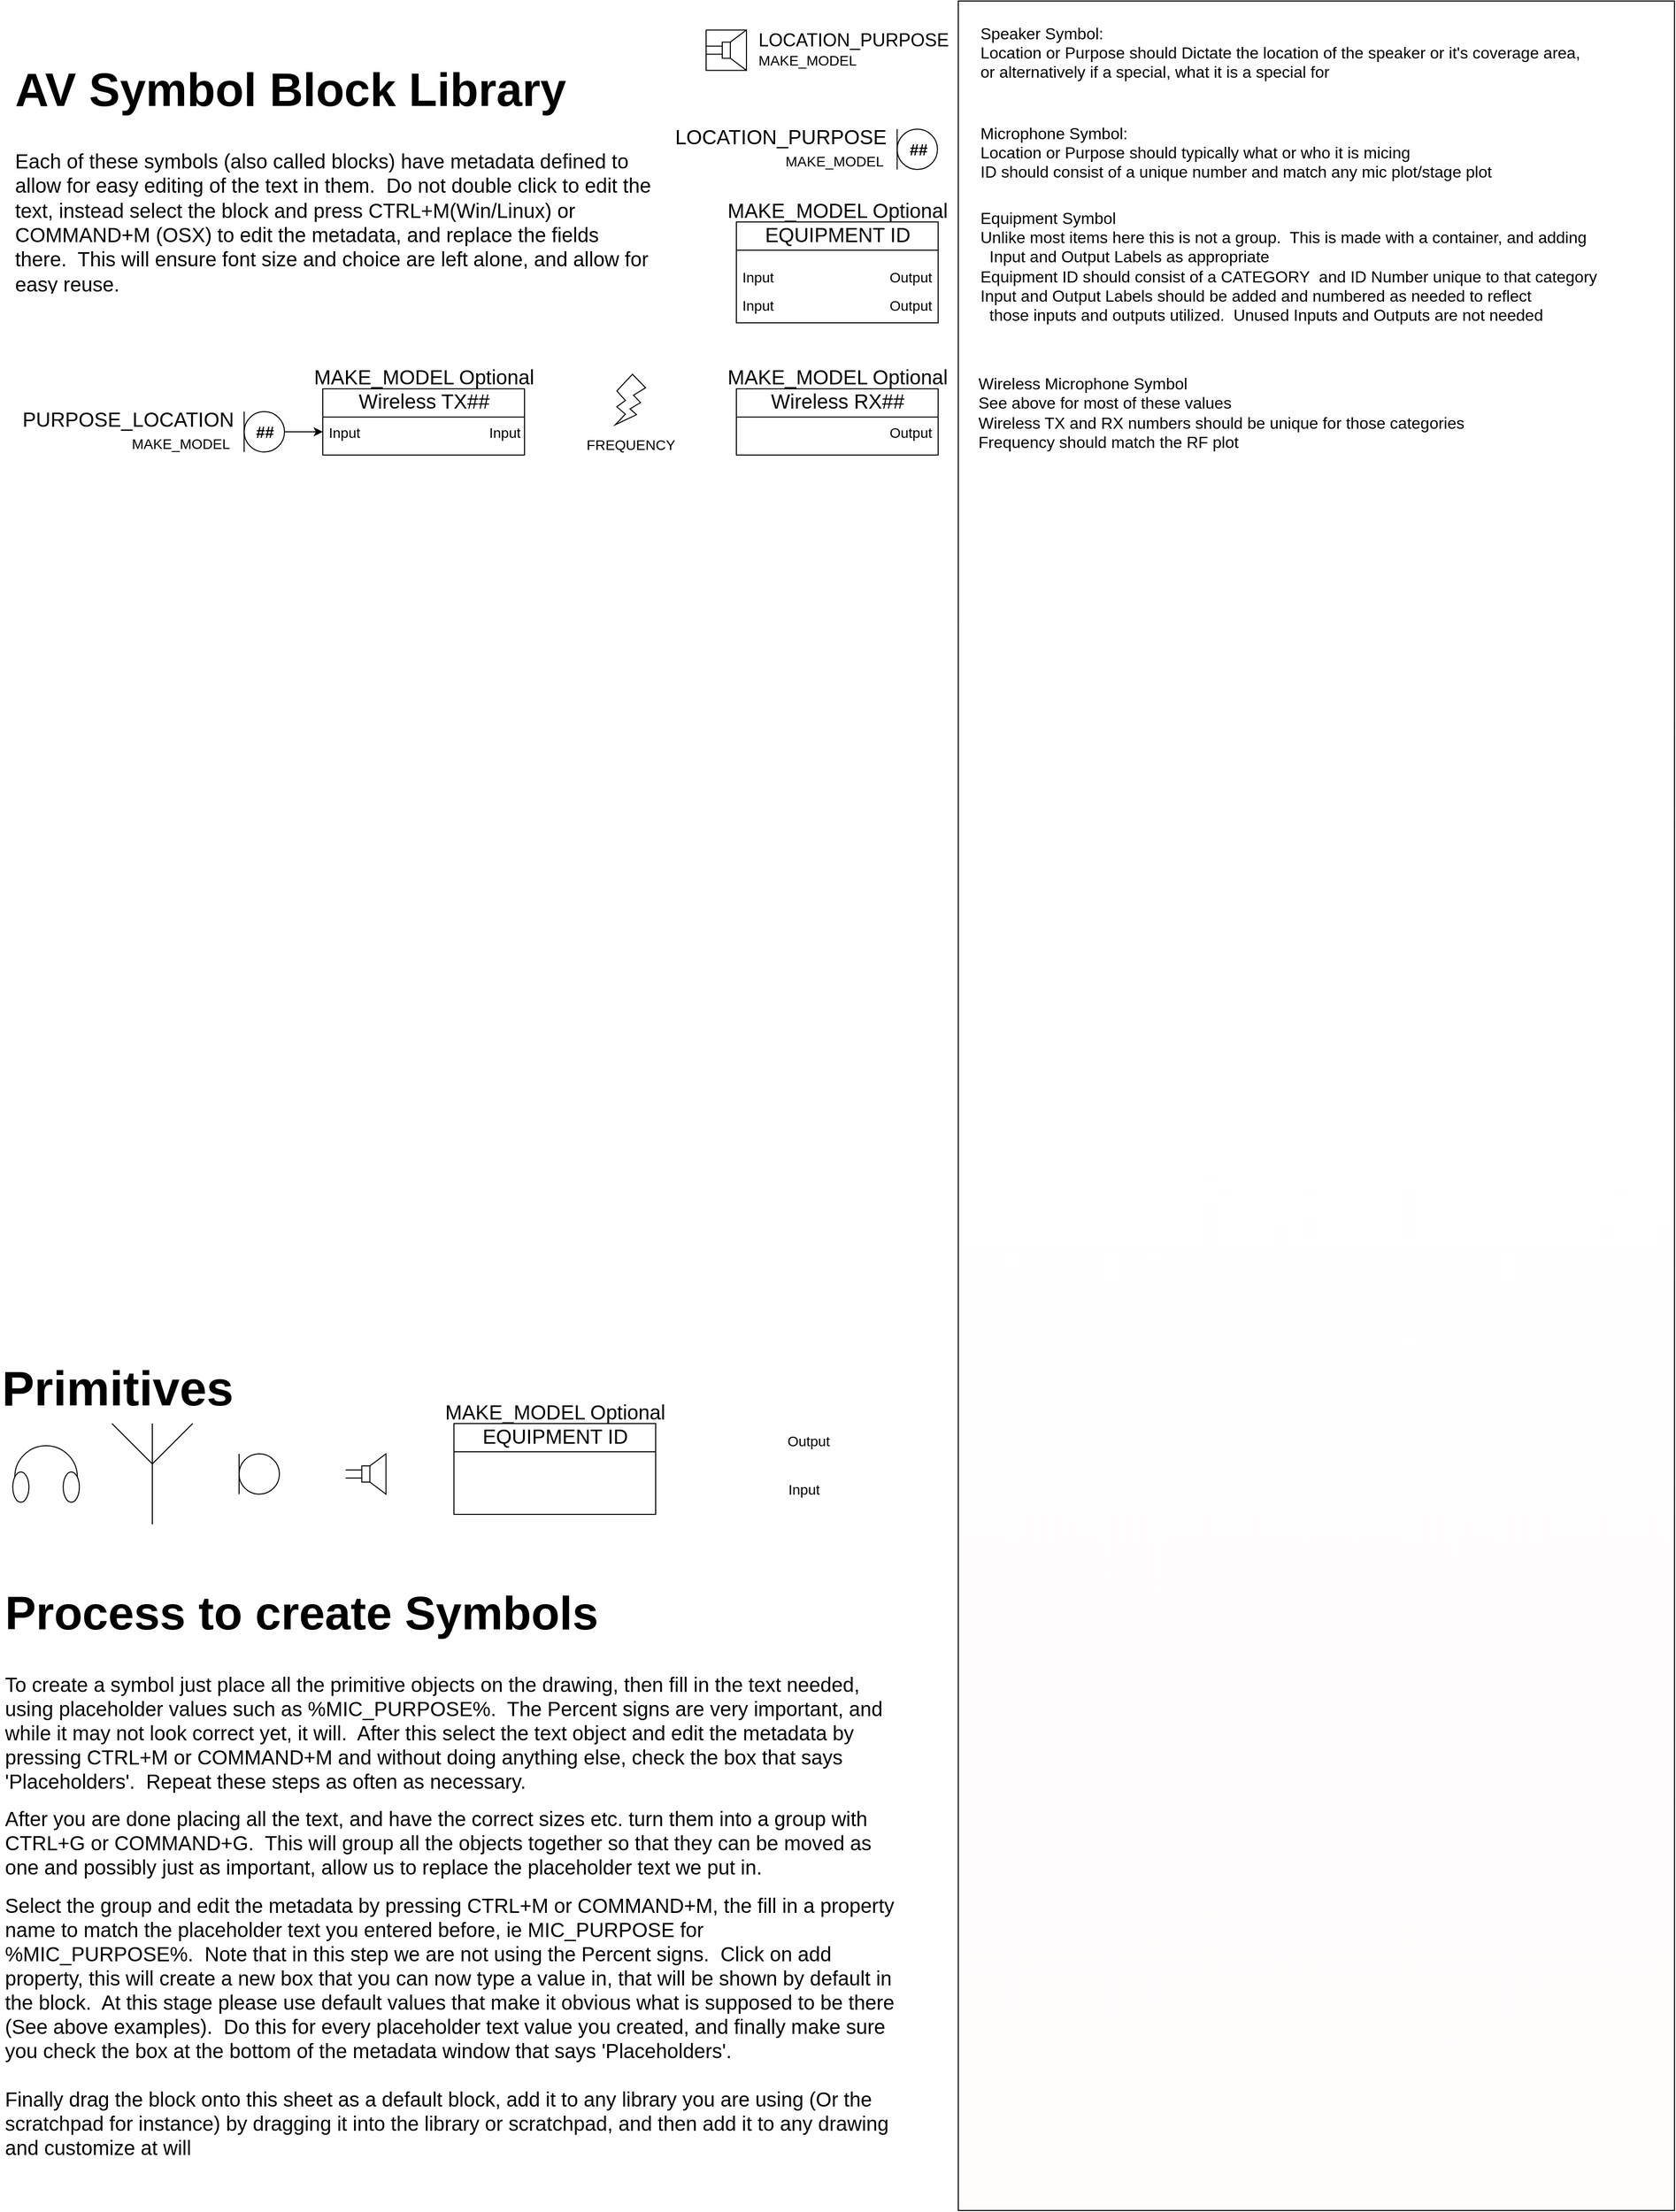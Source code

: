 <mxfile version="12.6.5" type="device"><diagram id="DR9nG1yl6HBekuzXLV7O" name="Signal Flow Templates"><mxGraphModel dx="527" dy="533" grid="1" gridSize="10" guides="1" tooltips="1" connect="1" arrows="1" fold="1" page="1" pageScale="2" pageWidth="850" pageHeight="1100" math="0" shadow="0"><root><mxCell id="0"/><mxCell id="1" parent="0"/><mxCell id="j6Mlrho-t1RWU3mD4uPd-148" value="" style="rounded=0;whiteSpace=wrap;html=1;shadow=0;glass=0;comic=0;startSize=28;strokeColor=#000000;fillColor=#ffffff;gradientColor=#FFFCFC;fontSize=16;align=left;" parent="1" vertex="1"><mxGeometry x="980" width="710" height="2190" as="geometry"/></mxCell><object label="" placeholders="1" MIC_ID="##" MIC_PURPOSE="LOCATION_PURPOSE" MIC_MODEL="MAKE_MODEL" id="j6Mlrho-t1RWU3mD4uPd-26"><mxCell style="group;portConstraint=none;editable=0;movable=1;resizable=1;rotatable=1;deletable=1;connectable=1;" parent="1" vertex="1" connectable="0"><mxGeometry x="690" y="120" width="269.371" height="48.685" as="geometry"/></mxCell></object><mxCell id="j6Mlrho-t1RWU3mD4uPd-27" value="" style="verticalLabelPosition=bottom;shadow=0;dashed=0;align=center;fillColor=#ffffff;html=1;verticalAlign=top;strokeWidth=1;shape=mxgraph.electrical.radio.microphone_1;portConstraint=east;movable=1;resizable=1;rotatable=1;deletable=1;editable=0;connectable=1;part=1;" parent="j6Mlrho-t1RWU3mD4uPd-26" vertex="1"><mxGeometry x="229.37" y="7" width="40" height="40" as="geometry"/></mxCell><object label="%MIC_ID%" placeholders="1" id="j6Mlrho-t1RWU3mD4uPd-28"><mxCell style="text;html=1;align=center;verticalAlign=middle;resizable=1;points=[];autosize=1;fontSize=16;fontStyle=3;movable=1;rotatable=1;deletable=1;editable=0;connectable=0;part=1;" parent="j6Mlrho-t1RWU3mD4uPd-26" vertex="1"><mxGeometry x="230.001" y="17" width="39.37" height="20" as="geometry"/></mxCell></object><object label="%MIC_MODEL%" placeholders="1" id="j6Mlrho-t1RWU3mD4uPd-29"><mxCell style="text;html=1;align=right;verticalAlign=middle;resizable=1;points=[];autosize=1;fontSize=14;movable=1;rotatable=1;deletable=1;editable=0;connectable=0;part=1" parent="j6Mlrho-t1RWU3mD4uPd-26" vertex="1"><mxGeometry x="19.685" y="28.685" width="196.85" height="20" as="geometry"/></mxCell></object><object label="&lt;font style=&quot;font-size: 20px&quot;&gt;%MIC_PURPOSE%&lt;/font&gt;" placeholders="1" id="j6Mlrho-t1RWU3mD4uPd-30"><mxCell style="text;html=1;align=right;verticalAlign=middle;resizable=1;points=[];autosize=1;fontSize=18;movable=1;rotatable=1;deletable=1;editable=0;connectable=0;part=1;" parent="j6Mlrho-t1RWU3mD4uPd-26" vertex="1"><mxGeometry width="220" height="30" as="geometry"/></mxCell></object><object label="%EQUIP_MODEL%&lt;br&gt;%EQUIP_ID%" placeholders="1" EQUIP_ID="EQUIPMENT ID" EQUIP_MODEL="MAKE_MODEL Optional" id="j6Mlrho-t1RWU3mD4uPd-98"><mxCell style="swimlane;fontSize=20;align=center;startSize=28;fontStyle=0;verticalAlign=bottom;spacingBottom=0;spacing=3;html=1;backgroundOutline=0;swimlaneFillColor=none;fillColor=none;strokeColor=#000000;perimeterSpacing=0;rounded=0;shadow=0;comic=0;glass=0;editable=0;" parent="1" vertex="1"><mxGeometry x="760" y="219" width="200" height="100" as="geometry"/></mxCell></object><mxCell id="j6Mlrho-t1RWU3mD4uPd-99" value="Output&#10;" style="text;strokeColor=none;fillColor=none;spacingLeft=4;spacingRight=4;overflow=hidden;rotatable=0;points=[[0,0.5],[1,0.5]];portConstraint=east;fontSize=14;align=right;rounded=0;shadow=0;glass=0;comic=0;startSize=28;html=1;" parent="j6Mlrho-t1RWU3mD4uPd-98" vertex="1"><mxGeometry x="121.26" y="40" width="78.74" height="27.559" as="geometry"/></mxCell><mxCell id="j6Mlrho-t1RWU3mD4uPd-100" value="Output&#10;" style="text;strokeColor=none;fillColor=none;spacingLeft=4;spacingRight=4;overflow=hidden;rotatable=0;points=[[0,0.5],[1,0.5]];portConstraint=east;fontSize=14;align=right;rounded=0;shadow=0;glass=0;comic=0;startSize=28;html=1;" parent="j6Mlrho-t1RWU3mD4uPd-98" vertex="1"><mxGeometry x="121.26" y="67.56" width="78.74" height="27.559" as="geometry"/></mxCell><mxCell id="j6Mlrho-t1RWU3mD4uPd-101" value="Input" style="text;strokeColor=none;fillColor=none;spacingLeft=4;spacingRight=4;overflow=hidden;rotatable=0;points=[[0,0.5],[1,0.5]];portConstraint=west;fontSize=14;align=left;rounded=0;shadow=0;glass=0;comic=0;startSize=28;html=1;" parent="j6Mlrho-t1RWU3mD4uPd-98" vertex="1"><mxGeometry y="40" width="78.74" height="27.559" as="geometry"/></mxCell><mxCell id="j6Mlrho-t1RWU3mD4uPd-102" value="Input" style="text;strokeColor=none;fillColor=none;spacingLeft=4;spacingRight=4;overflow=hidden;rotatable=0;points=[[0,0.5],[1,0.5]];portConstraint=west;fontSize=14;align=left;rounded=0;shadow=0;glass=0;comic=0;startSize=28;html=1;" parent="j6Mlrho-t1RWU3mD4uPd-98" vertex="1"><mxGeometry y="67.56" width="78.74" height="27.559" as="geometry"/></mxCell><object label="" placeholders="1" SPK_PURPOSE="LOCATION_PURPOSE" SPK_MODEL="MAKE_MODEL" id="j6Mlrho-t1RWU3mD4uPd-121"><mxCell style="group;editable=0;" parent="1" vertex="1" connectable="0"><mxGeometry x="730" y="28.69" width="230" height="40" as="geometry"/></mxCell></object><mxCell id="j6Mlrho-t1RWU3mD4uPd-113" value="" style="pointerEvents=1;verticalLabelPosition=bottom;shadow=0;dashed=0;align=center;fillColor=#ffffff;html=1;verticalAlign=top;strokeWidth=1;shape=stencil(tVbLUsMgFP0atk4KpnsHdeXeNU2oYUIgA7S1fy8FtINaaAuZyea+zj1cyAGAsB7ITAFsiJ5pZwB6BhDuiWJkw60b2sjgnW3jTUEm6j1vctfbKjJS5UPaKDnSA+tNqGFioIoZHz14H2xPJnoBzZN1nj+EOymE5cCk0P/E/+TaboQJE1F6X/les207UWOJOXeg/hlZx2A9PDr79e6e8I6e60xPhG00PRCEN6QbP5TciT7LfSanPUkmxQWT3NMzfb9pP/zDWciNLEbkTFxGLAdcxYDBLEJsFkZEFRDbcsSOS01vLYrPx691VdjNCogpijUOXAXE6qMvX1b1H7O+djTLAt6C53Q6Ka4uI6nUCG+lolcK+ZZx7u/Za66sQtlfQFML9Co/6++8/IAc1oWxu5h/Fzn3Fw==);rounded=0;glass=0;comic=0;startSize=28;fontSize=8;part=1;" parent="j6Mlrho-t1RWU3mD4uPd-121" vertex="1"><mxGeometry width="40" height="40" as="geometry"/></mxCell><object label="&lt;span style=&quot;font-size: 18px&quot;&gt;%SPK_PURPOSE%&lt;/span&gt;" placeholders="1" id="j6Mlrho-t1RWU3mD4uPd-118"><mxCell style="text;html=1;align=left;verticalAlign=middle;resizable=0;points=[];autosize=1;fontSize=8;connectable=0;part=1;" parent="j6Mlrho-t1RWU3mD4uPd-121" vertex="1"><mxGeometry x="50" y="3.553e-15" width="180" height="20" as="geometry"/></mxCell></object><object label="%SPK_MODEL%" placeholders="1" id="j6Mlrho-t1RWU3mD4uPd-120"><mxCell style="text;html=1;align=left;verticalAlign=middle;resizable=0;points=[];autosize=1;fontSize=14;connectable=0;part=1;" parent="j6Mlrho-t1RWU3mD4uPd-121" vertex="1"><mxGeometry x="50" y="19.99" width="130" height="20" as="geometry"/></mxCell></object><object label="" placeholders="1" MIC_PURPOSE="PURPOSE_LOCATION" MIC_MODEL="MAKE_MODEL" TX_MODEL="MAKE_MODEL Optional" TX_ID="Wireless TX##" RF_FREQ="FREQUENCY" RX_ID="Wireless RX##" RX_MODEL="MAKE_MODEL Optional" MIC_ID="##" id="j6Mlrho-t1RWU3mD4uPd-138"><mxCell style="group;editable=0;" parent="1" vertex="1" connectable="0"><mxGeometry x="42.67" y="370" width="917.33" height="80" as="geometry"/></mxCell></object><mxCell id="j6Mlrho-t1RWU3mD4uPd-123" value="" style="verticalLabelPosition=bottom;verticalAlign=top;html=1;shape=mxgraph.basic.flash;rounded=0;shadow=0;glass=0;comic=0;startSize=28;strokeColor=#000000;fillColor=none;gradientColor=none;fontSize=14;align=left;" parent="j6Mlrho-t1RWU3mD4uPd-138" vertex="1"><mxGeometry x="597.33" width="30" height="50" as="geometry"/></mxCell><object label="%TX_MODEL%&lt;br&gt;%TX_ID%" placeholders="1" id="j6Mlrho-t1RWU3mD4uPd-129"><mxCell style="swimlane;fontSize=20;align=center;startSize=28;fontStyle=0;verticalAlign=bottom;spacingBottom=0;spacing=3;html=1;" parent="j6Mlrho-t1RWU3mD4uPd-138" vertex="1"><mxGeometry x="307.33" y="14.34" width="200" height="65.66" as="geometry"/></mxCell></object><mxCell id="j6Mlrho-t1RWU3mD4uPd-130" value="Input" style="text;strokeColor=none;fillColor=none;spacingLeft=4;spacingRight=4;overflow=hidden;rotatable=0;points=[[0,0.5],[1,0.5]];portConstraint=west;fontSize=14;align=left;rounded=0;shadow=0;glass=0;comic=0;startSize=28;html=1;" parent="j6Mlrho-t1RWU3mD4uPd-129" vertex="1"><mxGeometry y="28.88" width="78.74" height="27.559" as="geometry"/></mxCell><mxCell id="j6Mlrho-t1RWU3mD4uPd-139" value="Input" style="text;strokeColor=none;fillColor=none;spacingLeft=4;spacingRight=4;overflow=hidden;rotatable=0;points=[[0,0.5],[1,0.5]];portConstraint=west;fontSize=14;align=left;rounded=0;shadow=0;glass=0;comic=0;startSize=28;html=1;" parent="j6Mlrho-t1RWU3mD4uPd-129" vertex="1"><mxGeometry x="158.74" y="28.88" width="78.74" height="27.559" as="geometry"/></mxCell><mxCell id="j6Mlrho-t1RWU3mD4uPd-132" style="edgeStyle=orthogonalEdgeStyle;rounded=0;orthogonalLoop=1;jettySize=auto;html=1;entryX=0;entryY=0.5;entryDx=0;entryDy=0;startSize=28;fontSize=14;" parent="j6Mlrho-t1RWU3mD4uPd-138" source="j6Mlrho-t1RWU3mD4uPd-126" target="j6Mlrho-t1RWU3mD4uPd-130" edge="1"><mxGeometry relative="1" as="geometry"/></mxCell><object label="%RX_MODEL%&lt;br&gt;%RX_ID%" placeholders="1" id="j6Mlrho-t1RWU3mD4uPd-134"><mxCell style="swimlane;fontSize=20;align=center;startSize=28;fontStyle=0;verticalAlign=bottom;spacingBottom=0;spacing=3;html=1;" parent="j6Mlrho-t1RWU3mD4uPd-138" vertex="1"><mxGeometry x="717.33" y="14.34" width="200" height="65.66" as="geometry"/></mxCell></object><mxCell id="j6Mlrho-t1RWU3mD4uPd-136" value="Output&#10;" style="text;strokeColor=none;fillColor=none;spacingLeft=4;spacingRight=4;overflow=hidden;rotatable=0;points=[[0,0.5],[1,0.5]];portConstraint=east;fontSize=14;align=right;rounded=0;shadow=0;glass=0;comic=0;startSize=28;html=1;" parent="j6Mlrho-t1RWU3mD4uPd-134" vertex="1"><mxGeometry x="121.26" y="28.88" width="78.74" height="27.559" as="geometry"/></mxCell><object label="%RF_FREQ%" placeholders="1" id="j6Mlrho-t1RWU3mD4uPd-137"><mxCell style="text;html=1;align=center;verticalAlign=middle;resizable=0;points=[];autosize=1;fontSize=14;" parent="j6Mlrho-t1RWU3mD4uPd-138" vertex="1"><mxGeometry x="557.33" y="60" width="110" height="20" as="geometry"/></mxCell></object><mxCell id="j6Mlrho-t1RWU3mD4uPd-125" value="" style="verticalLabelPosition=bottom;shadow=0;dashed=0;align=center;fillColor=#ffffff;html=1;verticalAlign=top;strokeWidth=1;shape=mxgraph.electrical.radio.microphone_1;portConstraint=east;" parent="j6Mlrho-t1RWU3mD4uPd-138" vertex="1"><mxGeometry x="229.37" y="37" width="40" height="40" as="geometry"/></mxCell><object label="%MIC_ID%" placeholders="1" id="j6Mlrho-t1RWU3mD4uPd-126"><mxCell style="text;html=1;align=center;verticalAlign=middle;resizable=0;points=[];autosize=1;fontSize=16;fontStyle=3" parent="j6Mlrho-t1RWU3mD4uPd-138" vertex="1"><mxGeometry x="230.001" y="47" width="39.37" height="20" as="geometry"/></mxCell></object><object label="%MIC_MODEL%" placeholders="1" id="j6Mlrho-t1RWU3mD4uPd-127"><mxCell style="text;html=1;align=right;verticalAlign=middle;resizable=0;points=[];autosize=1;fontSize=14;" parent="j6Mlrho-t1RWU3mD4uPd-138" vertex="1"><mxGeometry x="19.685" y="58.685" width="196.85" height="20" as="geometry"/></mxCell></object><object label="&lt;font style=&quot;font-size: 20px&quot;&gt;%MIC_PURPOSE%&lt;/font&gt;" placeholders="1" id="j6Mlrho-t1RWU3mD4uPd-128"><mxCell style="text;html=1;align=right;verticalAlign=middle;resizable=0;points=[];autosize=1;fontSize=18;" parent="j6Mlrho-t1RWU3mD4uPd-138" vertex="1"><mxGeometry y="30" width="220" height="30" as="geometry"/></mxCell></object><mxCell id="j6Mlrho-t1RWU3mD4uPd-142" value="Speaker Symbol:&lt;br style=&quot;font-size: 16px;&quot;&gt;&lt;div style=&quot;font-size: 16px;&quot;&gt;&lt;span style=&quot;font-size: 16px;&quot;&gt;Location or Purpose should Dictate the location of the speaker or it's coverage area,&lt;/span&gt;&lt;/div&gt;&lt;div style=&quot;font-size: 16px;&quot;&gt;&lt;span style=&quot;font-size: 16px;&quot;&gt;or alternatively if a special, what it is a special for&lt;/span&gt;&lt;/div&gt;" style="text;html=1;align=left;verticalAlign=middle;resizable=0;points=[];autosize=1;fontSize=16;" parent="1" vertex="1"><mxGeometry x="1000" y="20.69" width="610" height="60" as="geometry"/></mxCell><mxCell id="j6Mlrho-t1RWU3mD4uPd-143" value="Microphone Symbol:&lt;br style=&quot;font-size: 16px;&quot;&gt;Location or Purpose should typically what or who it is micing&lt;br style=&quot;font-size: 16px;&quot;&gt;ID should consist of a unique number and match any mic plot/stage plot" style="text;html=1;align=left;verticalAlign=middle;resizable=0;points=[];autosize=1;fontSize=16;" parent="1" vertex="1"><mxGeometry x="1000" y="120" width="520" height="60" as="geometry"/></mxCell><mxCell id="j6Mlrho-t1RWU3mD4uPd-144" value="Equipment Symbol&lt;br style=&quot;font-size: 16px&quot;&gt;Unlike most items here this is not a group.&amp;nbsp; This is made with a container, and adding &lt;br&gt;&amp;nbsp; Input and Output Labels as appropriate &lt;br&gt;Equipment ID should consist of a CATEGORY&amp;nbsp; and ID Number unique to that category&lt;br style=&quot;font-size: 16px&quot;&gt;Input and Output Labels should be added and numbered as needed to reflect&lt;br style=&quot;font-size: 16px&quot;&gt;&amp;nbsp; those inputs and outputs utilized.&amp;nbsp; Unused Inputs and Outputs are not needed" style="text;html=1;align=left;verticalAlign=middle;resizable=0;points=[];autosize=1;fontSize=16;" parent="1" vertex="1"><mxGeometry x="1000" y="203" width="630" height="120" as="geometry"/></mxCell><mxCell id="j6Mlrho-t1RWU3mD4uPd-145" value="Wireless Microphone Symbol&lt;br style=&quot;font-size: 16px;&quot;&gt;See above for most of these values&lt;br style=&quot;font-size: 16px;&quot;&gt;Wireless TX and RX numbers should be unique for those categories&lt;br style=&quot;font-size: 16px;&quot;&gt;Frequency should match the RF plot" style="text;html=1;align=left;verticalAlign=middle;resizable=0;points=[];autosize=1;fontSize=16;" parent="1" vertex="1"><mxGeometry x="998" y="368" width="500" height="80" as="geometry"/></mxCell><mxCell id="j6Mlrho-t1RWU3mD4uPd-147" value="&lt;h1 style=&quot;font-size: 46px&quot;&gt;&lt;font style=&quot;font-size: 46px&quot;&gt;AV Symbol Block Library&lt;/font&gt;&lt;/h1&gt;&lt;p&gt;&lt;font style=&quot;font-size: 20px&quot;&gt;Each of these symbols (also called blocks) have metadata defined to allow for easy editing of the text in them.&amp;nbsp; Do not double click to edit the text, instead select the block and press CTRL+M(Win/Linux) or COMMAND+M (OSX) to edit the metadata, and replace the fields there.&amp;nbsp; This will ensure font size and choice are left alone, and allow for easy reuse.&lt;/font&gt;&lt;/p&gt;" style="text;html=1;strokeColor=none;fillColor=none;spacing=5;spacingTop=-20;whiteSpace=wrap;overflow=hidden;rounded=0;shadow=0;glass=0;comic=0;startSize=28;fontSize=17;align=left;" parent="1" vertex="1"><mxGeometry x="40" y="40" width="640" height="250" as="geometry"/></mxCell><mxCell id="sHRZODcoXrlrFPpD4EVl-1" value="" style="verticalLabelPosition=bottom;shadow=0;dashed=0;align=center;fillColor=#ffffff;html=1;verticalAlign=top;strokeWidth=1;shape=mxgraph.electrical.radio.headphones;pointerEvents=1;" parent="1" vertex="1"><mxGeometry x="42.67" y="1432.0" width="66" height="56" as="geometry"/></mxCell><mxCell id="sHRZODcoXrlrFPpD4EVl-2" value="" style="verticalLabelPosition=bottom;shadow=0;dashed=0;align=center;fillColor=#ffffff;html=1;verticalAlign=top;strokeWidth=1;shape=mxgraph.electrical.radio.aerial_-_antenna_1;" parent="1" vertex="1"><mxGeometry x="141" y="1410" width="80" height="100" as="geometry"/></mxCell><mxCell id="sHRZODcoXrlrFPpD4EVl-3" value="" style="verticalLabelPosition=bottom;shadow=0;dashed=0;align=center;fillColor=#ffffff;html=1;verticalAlign=top;strokeWidth=1;shape=mxgraph.electrical.radio.microphone_1;" parent="1" vertex="1"><mxGeometry x="267" y="1440.0" width="40" height="40" as="geometry"/></mxCell><mxCell id="sHRZODcoXrlrFPpD4EVl-4" value="" style="pointerEvents=1;verticalLabelPosition=bottom;shadow=0;dashed=0;align=center;fillColor=#ffffff;html=1;verticalAlign=top;strokeWidth=1;shape=mxgraph.electrical.electro-mechanical.loudspeaker;" parent="1" vertex="1"><mxGeometry x="372.67" y="1440.0" width="40" height="40" as="geometry"/></mxCell><mxCell id="sHRZODcoXrlrFPpD4EVl-5" value="&lt;font style=&quot;font-size: 48px&quot;&gt;&lt;b&gt;Primitives&lt;/b&gt;&lt;/font&gt;" style="text;html=1;align=left;verticalAlign=middle;resizable=0;points=[];autosize=1;" parent="1" vertex="1"><mxGeometry x="30" y="1360" width="240" height="30" as="geometry"/></mxCell><mxCell id="8yD_FS70oJ5woMmbKiJR-1" value="&lt;h1 style=&quot;font-size: 46px&quot;&gt;&lt;span&gt;&lt;font style=&quot;font-size: 46px&quot;&gt;Process to create Symbols&lt;/font&gt;&lt;/span&gt;&lt;/h1&gt;&lt;h1 style=&quot;font-size: 20px&quot;&gt;&lt;span style=&quot;font-weight: 400&quot;&gt;&lt;font style=&quot;font-size: 20px&quot;&gt;To create a symbol just place all the primitive objects on the drawing, then fill in the text needed, using placeholder values such as %MIC_PURPOSE%.&amp;nbsp; The Percent signs are very important, and while it may not look correct yet, it will.&amp;nbsp; After this select the text object and edit the metadata by pressing CTRL+M or COMMAND+M and without doing anything else, check the box that says 'Placeholders'.&amp;nbsp; Repeat these steps as often as necessary.&lt;/font&gt;&lt;/span&gt;&lt;/h1&gt;&lt;h1 style=&quot;font-size: 20px&quot;&gt;&lt;span style=&quot;font-weight: 400&quot;&gt;&lt;font style=&quot;font-size: 20px&quot;&gt;After you are done placing all the text, and have the correct sizes etc. turn them into a group with CTRL+G or COMMAND+G.&amp;nbsp; This will group all the objects together so that they can be moved as one and possibly just as important, allow us to replace the placeholder text we put in.&lt;/font&gt;&lt;/span&gt;&lt;/h1&gt;&lt;div style=&quot;font-size: 20px&quot;&gt;&lt;span style=&quot;font-weight: 400&quot;&gt;&lt;font style=&quot;font-size: 20px ; line-height: 120%&quot;&gt;Select the group and edit the metadata by pressing CTRL+M or COMMAND+M, the fill in a property name to match the placeholder text you entered before, ie MIC_PURPOSE for %MIC_PURPOSE%.&amp;nbsp; Note that in this step we are not using the Percent signs.&amp;nbsp; Click on add property, this will create a new box that you can now type a value in, that will be shown by default in the block.&amp;nbsp; At this stage please use default values that make it obvious what is supposed to be there (See above examples).&amp;nbsp; Do this for every placeholder text value you created, and finally make sure you check the box at the bottom of the metadata window that says 'Placeholders'.&lt;/font&gt;&lt;/span&gt;&lt;/div&gt;&lt;div style=&quot;font-size: 20px&quot;&gt;&lt;span style=&quot;font-weight: 400&quot;&gt;&lt;font style=&quot;font-size: 20px ; line-height: 120%&quot;&gt;&lt;br&gt;&lt;/font&gt;&lt;/span&gt;&lt;/div&gt;&lt;div style=&quot;font-size: 20px&quot;&gt;&lt;span style=&quot;font-weight: 400&quot;&gt;&lt;font style=&quot;font-size: 20px ; line-height: 120%&quot;&gt;Finally drag the block onto this sheet as a default block, add it to any library you are using (Or the scratchpad for instance) by dragging it into the library or scratchpad, and then add it to any drawing and customize at will&lt;/font&gt;&lt;/span&gt;&lt;/div&gt;" style="text;html=1;strokeColor=none;fillColor=none;spacing=5;spacingTop=-20;whiteSpace=wrap;overflow=hidden;rounded=0;" parent="1" vertex="1"><mxGeometry x="30" y="1550" width="890" height="610" as="geometry"/></mxCell><object label="%EQUIP_MODEL%&lt;br&gt;%EQUIP_ID%" placeholders="1" EQUIP_ID="EQUIPMENT ID" EQUIP_MODEL="MAKE_MODEL Optional" id="8yD_FS70oJ5woMmbKiJR-2"><mxCell style="swimlane;fontSize=20;align=center;startSize=28;fontStyle=0;verticalAlign=bottom;spacingBottom=0;spacing=3;html=1;" parent="1" vertex="1"><mxGeometry x="480" y="1410" width="200" height="90" as="geometry"/></mxCell></object><mxCell id="8yD_FS70oJ5woMmbKiJR-3" value="Output&#10;" style="text;strokeColor=none;fillColor=none;spacingLeft=4;spacingRight=4;overflow=hidden;rotatable=0;points=[[0,0.5],[1,0.5]];portConstraint=east;fontSize=14;align=right;" parent="1" vertex="1"><mxGeometry x="780" y="1412.44" width="78.74" height="27.559" as="geometry"/></mxCell><mxCell id="8yD_FS70oJ5woMmbKiJR-4" value="Input" style="text;strokeColor=none;fillColor=none;spacingLeft=4;spacingRight=4;overflow=hidden;rotatable=0;points=[[0,0.5],[1,0.5]];portConstraint=west;fontSize=14;align=left;" parent="1" vertex="1"><mxGeometry x="805.63" y="1460.44" width="78.74" height="27.559" as="geometry"/></mxCell></root></mxGraphModel></diagram></mxfile>